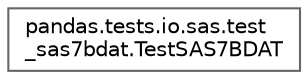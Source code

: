 digraph "Graphical Class Hierarchy"
{
 // LATEX_PDF_SIZE
  bgcolor="transparent";
  edge [fontname=Helvetica,fontsize=10,labelfontname=Helvetica,labelfontsize=10];
  node [fontname=Helvetica,fontsize=10,shape=box,height=0.2,width=0.4];
  rankdir="LR";
  Node0 [id="Node000000",label="pandas.tests.io.sas.test\l_sas7bdat.TestSAS7BDAT",height=0.2,width=0.4,color="grey40", fillcolor="white", style="filled",URL="$de/d43/classpandas_1_1tests_1_1io_1_1sas_1_1test__sas7bdat_1_1TestSAS7BDAT.html",tooltip=" "];
}
